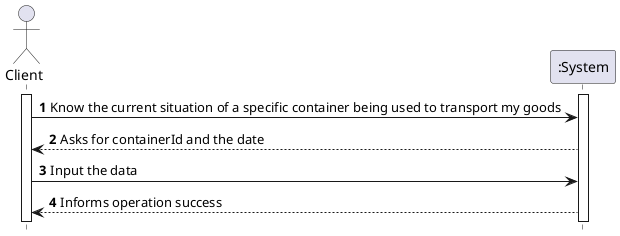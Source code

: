 @startuml
autonumber
hide footbox

actor "Client" as CLIENT
participant ":System" as SYSTEM
activate SYSTEM
activate CLIENT

CLIENT -> SYSTEM : Know the current situation of a specific container being used to transport my goods

SYSTEM --> CLIENT: Asks for containerId and the date

CLIENT -> SYSTEM: Input the data

SYSTEM --> CLIENT: Informs operation success
@enduml